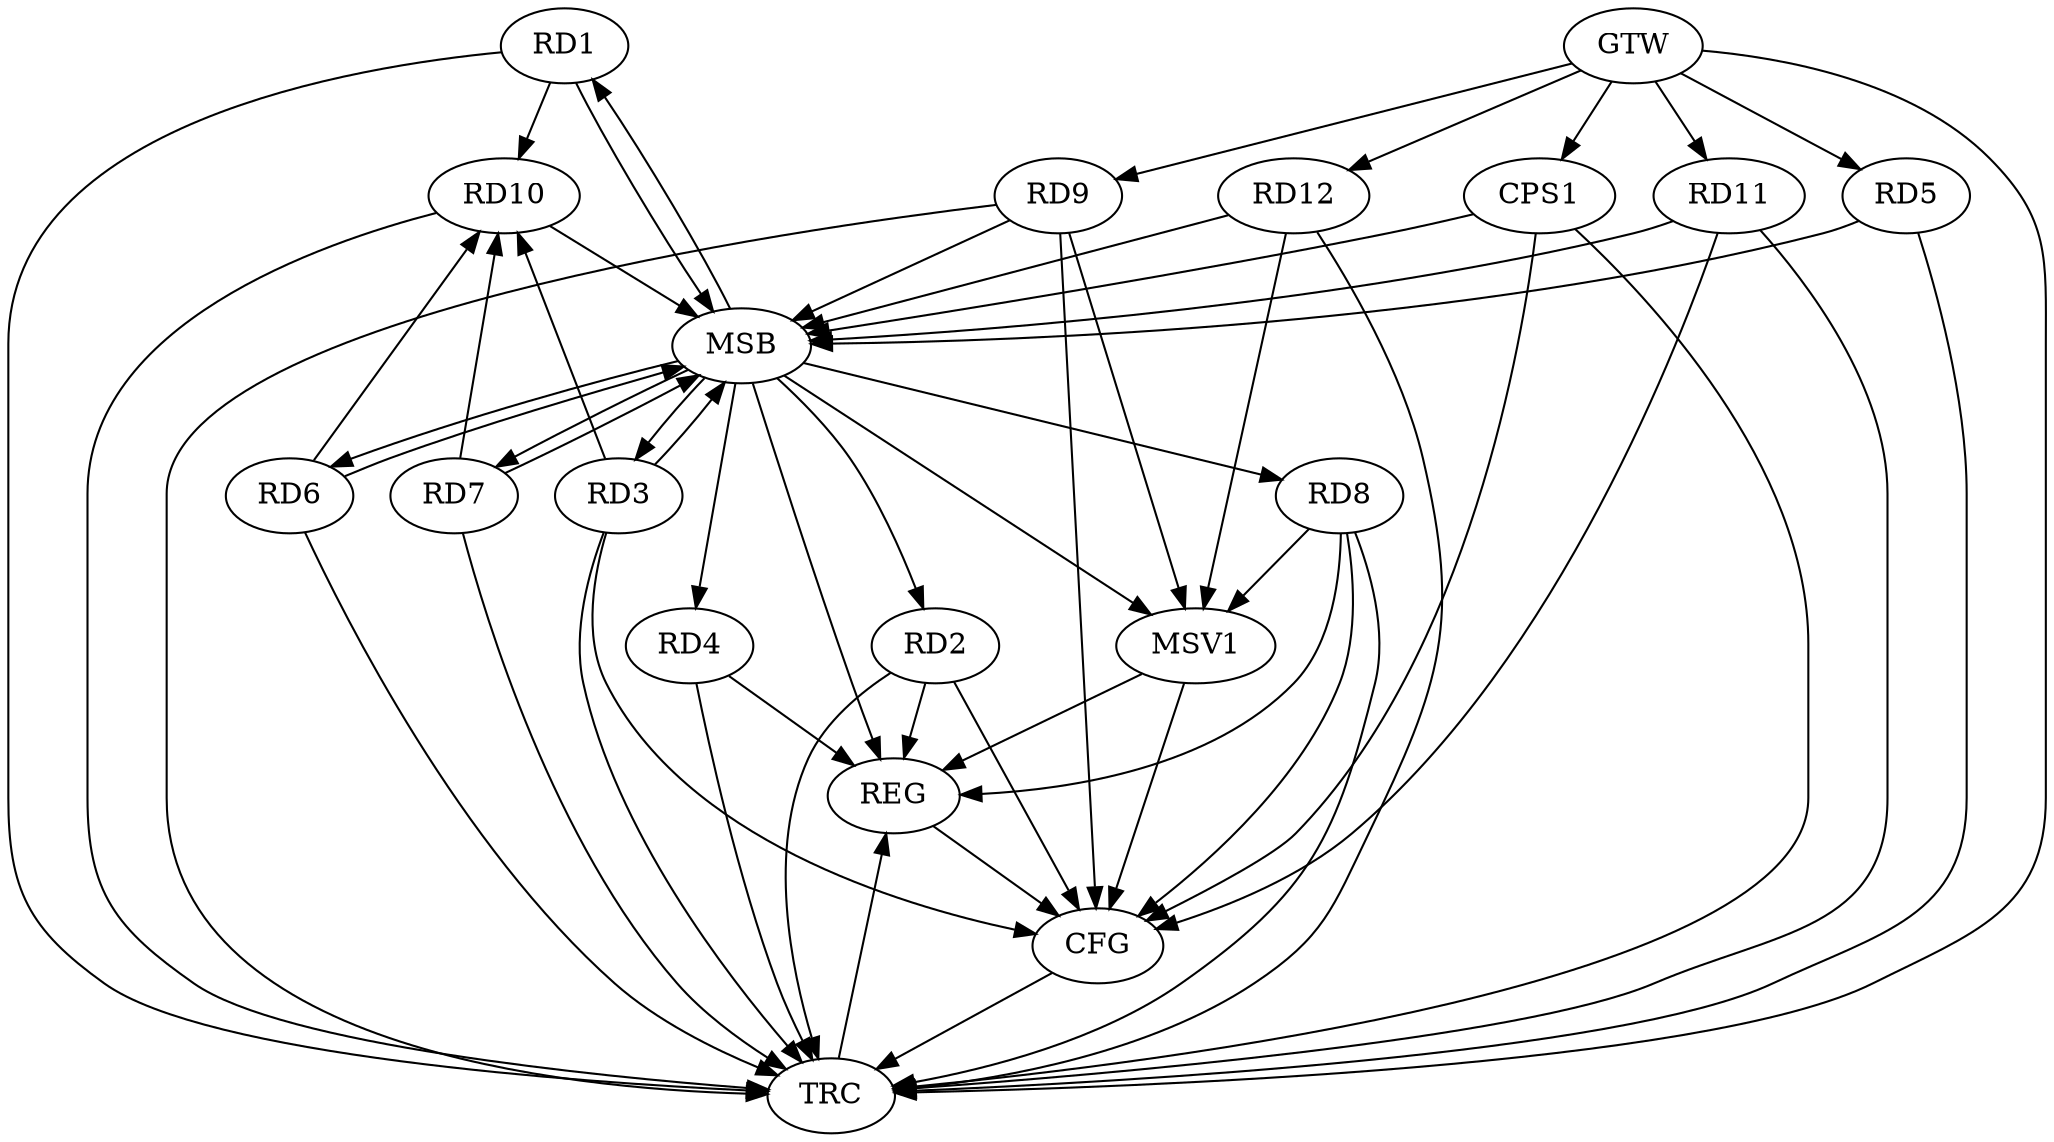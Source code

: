 strict digraph G {
  RD1 [ label="RD1" ];
  RD2 [ label="RD2" ];
  RD3 [ label="RD3" ];
  RD4 [ label="RD4" ];
  RD5 [ label="RD5" ];
  RD6 [ label="RD6" ];
  RD7 [ label="RD7" ];
  RD8 [ label="RD8" ];
  RD9 [ label="RD9" ];
  RD10 [ label="RD10" ];
  RD11 [ label="RD11" ];
  RD12 [ label="RD12" ];
  CPS1 [ label="CPS1" ];
  GTW [ label="GTW" ];
  REG [ label="REG" ];
  MSB [ label="MSB" ];
  CFG [ label="CFG" ];
  TRC [ label="TRC" ];
  MSV1 [ label="MSV1" ];
  GTW -> RD5;
  GTW -> RD9;
  GTW -> RD11;
  GTW -> RD12;
  GTW -> CPS1;
  RD2 -> REG;
  RD4 -> REG;
  RD8 -> REG;
  RD1 -> MSB;
  MSB -> RD6;
  MSB -> RD7;
  MSB -> REG;
  RD3 -> MSB;
  MSB -> RD8;
  RD5 -> MSB;
  MSB -> RD4;
  RD6 -> MSB;
  RD7 -> MSB;
  RD9 -> MSB;
  MSB -> RD3;
  RD10 -> MSB;
  RD11 -> MSB;
  MSB -> RD2;
  RD12 -> MSB;
  MSB -> RD1;
  CPS1 -> MSB;
  RD2 -> CFG;
  CPS1 -> CFG;
  RD8 -> CFG;
  RD11 -> CFG;
  RD9 -> CFG;
  RD3 -> CFG;
  REG -> CFG;
  RD1 -> TRC;
  RD2 -> TRC;
  RD3 -> TRC;
  RD4 -> TRC;
  RD5 -> TRC;
  RD6 -> TRC;
  RD7 -> TRC;
  RD8 -> TRC;
  RD9 -> TRC;
  RD10 -> TRC;
  RD11 -> TRC;
  RD12 -> TRC;
  CPS1 -> TRC;
  GTW -> TRC;
  CFG -> TRC;
  TRC -> REG;
  RD1 -> RD10;
  RD7 -> RD10;
  RD3 -> RD10;
  RD6 -> RD10;
  RD8 -> MSV1;
  MSB -> MSV1;
  RD9 -> MSV1;
  RD12 -> MSV1;
  MSV1 -> REG;
  MSV1 -> CFG;
}

